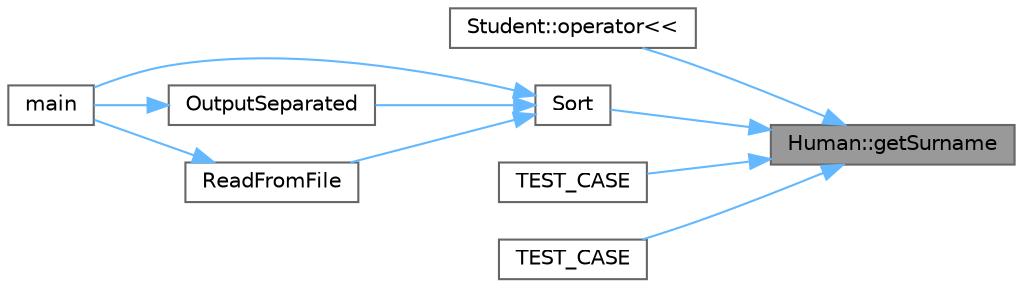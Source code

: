 digraph "Human::getSurname"
{
 // LATEX_PDF_SIZE
  bgcolor="transparent";
  edge [fontname=Helvetica,fontsize=10,labelfontname=Helvetica,labelfontsize=10];
  node [fontname=Helvetica,fontsize=10,shape=box,height=0.2,width=0.4];
  rankdir="RL";
  Node1 [id="Node000001",label="Human::getSurname",height=0.2,width=0.4,color="gray40", fillcolor="grey60", style="filled", fontcolor="black",tooltip=" "];
  Node1 -> Node2 [id="edge1_Node000001_Node000002",dir="back",color="steelblue1",style="solid",tooltip=" "];
  Node2 [id="Node000002",label="Student::operator\<\<",height=0.2,width=0.4,color="grey40", fillcolor="white", style="filled",URL="$class_student.html#adcabc19a4ec95cb8309ea542ccd5710d",tooltip=" "];
  Node1 -> Node3 [id="edge2_Node000001_Node000003",dir="back",color="steelblue1",style="solid",tooltip=" "];
  Node3 [id="Node000003",label="Sort",height=0.2,width=0.4,color="grey40", fillcolor="white", style="filled",URL="$templates_8h.html#a0a4042e993dc0128a11c4dd1eed4a391",tooltip=" "];
  Node3 -> Node4 [id="edge3_Node000003_Node000004",dir="back",color="steelblue1",style="solid",tooltip=" "];
  Node4 [id="Node000004",label="main",height=0.2,width=0.4,color="grey40", fillcolor="white", style="filled",URL="$main_8cpp.html#ae66f6b31b5ad750f1fe042a706a4e3d4",tooltip=" "];
  Node3 -> Node5 [id="edge4_Node000003_Node000005",dir="back",color="steelblue1",style="solid",tooltip=" "];
  Node5 [id="Node000005",label="OutputSeparated",height=0.2,width=0.4,color="grey40", fillcolor="white", style="filled",URL="$templates_8h.html#a2a6430f49837fd05ca0cb03d6a0d894f",tooltip=" "];
  Node5 -> Node4 [id="edge5_Node000005_Node000004",dir="back",color="steelblue1",style="solid",tooltip=" "];
  Node3 -> Node6 [id="edge6_Node000003_Node000006",dir="back",color="steelblue1",style="solid",tooltip=" "];
  Node6 [id="Node000006",label="ReadFromFile",height=0.2,width=0.4,color="grey40", fillcolor="white", style="filled",URL="$templates_8h.html#afc87868e0f2fe66d3ca3796d0040fa0c",tooltip=" "];
  Node6 -> Node4 [id="edge7_Node000006_Node000004",dir="back",color="steelblue1",style="solid",tooltip=" "];
  Node1 -> Node7 [id="edge8_Node000001_Node000007",dir="back",color="steelblue1",style="solid",tooltip=" "];
  Node7 [id="Node000007",label="TEST_CASE",height=0.2,width=0.4,color="grey40", fillcolor="white", style="filled",URL="$tests_8cpp.html#ae19d027314202b1411411229815dbfe8",tooltip=" "];
  Node1 -> Node8 [id="edge9_Node000001_Node000008",dir="back",color="steelblue1",style="solid",tooltip=" "];
  Node8 [id="Node000008",label="TEST_CASE",height=0.2,width=0.4,color="grey40", fillcolor="white", style="filled",URL="$tests_8cpp.html#ad9a42ee34b537d174270082d878cbc79",tooltip=" "];
}
